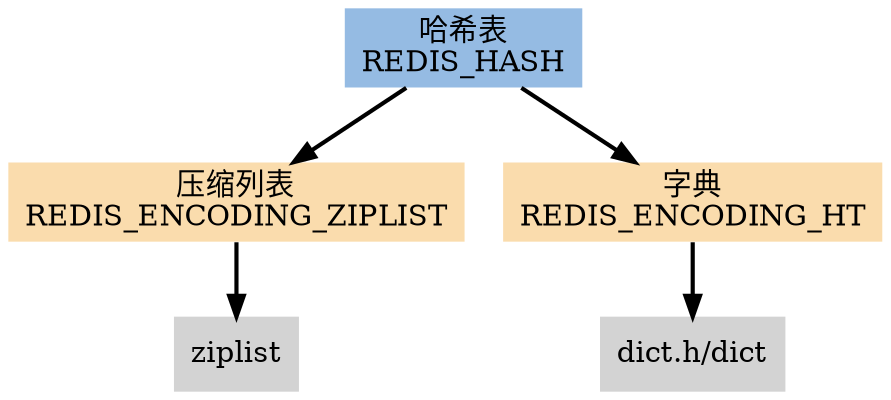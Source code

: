 digraph redis_hash {

    node [shape=plaintext, style = filled];

    edge [style = bold];

    // type

    REDIS_HASH [label="哈希表\nREDIS_HASH", fillcolor = "#95BBE3"];

    // encoding

    REDIS_ENCODING_ZIPLIST [label="压缩列表\nREDIS_ENCODING_ZIPLIST", fillcolor = "#FADCAD"];
    REDIS_ENCODING_HT [label="字典\nREDIS_ENCODING_HT", fillcolor = "#FADCAD"];

    // edge

    REDIS_HASH -> REDIS_ENCODING_ZIPLIST;
    REDIS_HASH -> REDIS_ENCODING_HT;

    // datastruct 1

    ziplist [label="ziplist"];

    REDIS_ENCODING_ZIPLIST -> ziplist;

    // datastruct 2

    dict [label="dict.h/dict"];

    REDIS_ENCODING_HT -> dict;
}
